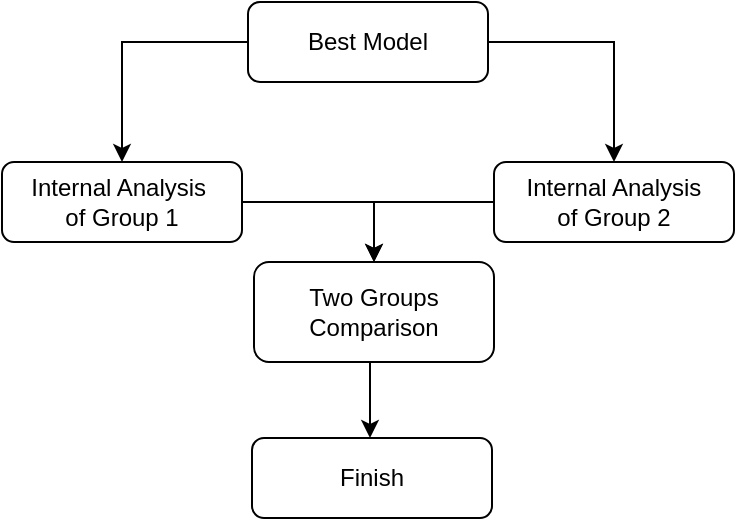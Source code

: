 <mxfile version="24.3.1" type="github">
  <diagram id="C5RBs43oDa-KdzZeNtuy" name="Page-1">
    <mxGraphModel dx="954" dy="647" grid="1" gridSize="10" guides="1" tooltips="1" connect="1" arrows="1" fold="1" page="1" pageScale="1" pageWidth="827" pageHeight="1169" math="0" shadow="0">
      <root>
        <mxCell id="WIyWlLk6GJQsqaUBKTNV-0" />
        <mxCell id="WIyWlLk6GJQsqaUBKTNV-1" parent="WIyWlLk6GJQsqaUBKTNV-0" />
        <mxCell id="DRPLHVgeeCbUi97a92Iw-1" value="" style="edgeStyle=orthogonalEdgeStyle;rounded=0;orthogonalLoop=1;jettySize=auto;html=1;" edge="1" parent="WIyWlLk6GJQsqaUBKTNV-1" source="WIyWlLk6GJQsqaUBKTNV-3" target="DRPLHVgeeCbUi97a92Iw-0">
          <mxGeometry relative="1" as="geometry" />
        </mxCell>
        <mxCell id="DRPLHVgeeCbUi97a92Iw-3" value="" style="edgeStyle=orthogonalEdgeStyle;rounded=0;orthogonalLoop=1;jettySize=auto;html=1;" edge="1" parent="WIyWlLk6GJQsqaUBKTNV-1" source="WIyWlLk6GJQsqaUBKTNV-3" target="DRPLHVgeeCbUi97a92Iw-2">
          <mxGeometry relative="1" as="geometry" />
        </mxCell>
        <mxCell id="WIyWlLk6GJQsqaUBKTNV-3" value="Best Model" style="rounded=1;whiteSpace=wrap;html=1;fontSize=12;glass=0;strokeWidth=1;shadow=0;" parent="WIyWlLk6GJQsqaUBKTNV-1" vertex="1">
          <mxGeometry x="320" y="120" width="120" height="40" as="geometry" />
        </mxCell>
        <mxCell id="DRPLHVgeeCbUi97a92Iw-5" value="" style="edgeStyle=orthogonalEdgeStyle;rounded=0;orthogonalLoop=1;jettySize=auto;html=1;" edge="1" parent="WIyWlLk6GJQsqaUBKTNV-1" source="DRPLHVgeeCbUi97a92Iw-0" target="DRPLHVgeeCbUi97a92Iw-4">
          <mxGeometry relative="1" as="geometry" />
        </mxCell>
        <mxCell id="DRPLHVgeeCbUi97a92Iw-0" value="Internal Analysis&amp;nbsp;&lt;div&gt;of Group 1&lt;/div&gt;" style="rounded=1;whiteSpace=wrap;html=1;fontSize=12;glass=0;strokeWidth=1;shadow=0;" vertex="1" parent="WIyWlLk6GJQsqaUBKTNV-1">
          <mxGeometry x="197" y="200" width="120" height="40" as="geometry" />
        </mxCell>
        <mxCell id="DRPLHVgeeCbUi97a92Iw-7" value="" style="edgeStyle=orthogonalEdgeStyle;rounded=0;orthogonalLoop=1;jettySize=auto;html=1;" edge="1" parent="WIyWlLk6GJQsqaUBKTNV-1">
          <mxGeometry relative="1" as="geometry">
            <mxPoint x="443" y="210" as="sourcePoint" />
            <mxPoint x="383" y="250" as="targetPoint" />
            <Array as="points">
              <mxPoint x="443" y="220" />
              <mxPoint x="383" y="220" />
            </Array>
          </mxGeometry>
        </mxCell>
        <mxCell id="DRPLHVgeeCbUi97a92Iw-2" value="Internal Analysis&lt;div&gt;of Group 2&lt;/div&gt;" style="rounded=1;whiteSpace=wrap;html=1;fontSize=12;glass=0;strokeWidth=1;shadow=0;" vertex="1" parent="WIyWlLk6GJQsqaUBKTNV-1">
          <mxGeometry x="443" y="200" width="120" height="40" as="geometry" />
        </mxCell>
        <mxCell id="DRPLHVgeeCbUi97a92Iw-16" value="" style="edgeStyle=orthogonalEdgeStyle;rounded=0;orthogonalLoop=1;jettySize=auto;html=1;" edge="1" parent="WIyWlLk6GJQsqaUBKTNV-1">
          <mxGeometry relative="1" as="geometry">
            <mxPoint x="382" y="300" as="sourcePoint" />
            <mxPoint x="381" y="338" as="targetPoint" />
          </mxGeometry>
        </mxCell>
        <mxCell id="DRPLHVgeeCbUi97a92Iw-4" value="Two Groups Comparison" style="whiteSpace=wrap;html=1;rounded=1;glass=0;strokeWidth=1;shadow=0;" vertex="1" parent="WIyWlLk6GJQsqaUBKTNV-1">
          <mxGeometry x="323" y="250" width="120" height="50" as="geometry" />
        </mxCell>
        <mxCell id="DRPLHVgeeCbUi97a92Iw-14" value="&lt;div&gt;Finish&lt;/div&gt;" style="rounded=1;whiteSpace=wrap;html=1;fontSize=12;glass=0;strokeWidth=1;shadow=0;" vertex="1" parent="WIyWlLk6GJQsqaUBKTNV-1">
          <mxGeometry x="322" y="338" width="120" height="40" as="geometry" />
        </mxCell>
      </root>
    </mxGraphModel>
  </diagram>
</mxfile>
